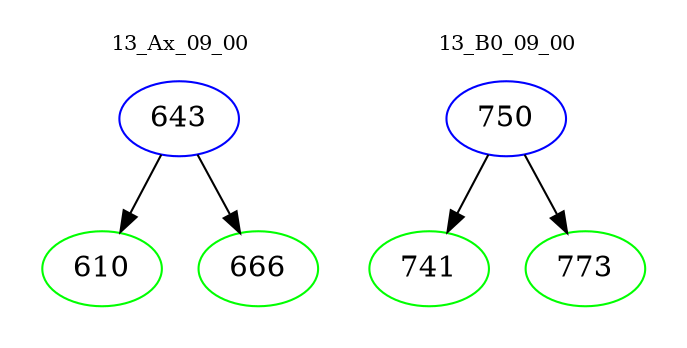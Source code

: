 digraph{
subgraph cluster_0 {
color = white
label = "13_Ax_09_00";
fontsize=10;
T0_643 [label="643", color="blue"]
T0_643 -> T0_610 [color="black"]
T0_610 [label="610", color="green"]
T0_643 -> T0_666 [color="black"]
T0_666 [label="666", color="green"]
}
subgraph cluster_1 {
color = white
label = "13_B0_09_00";
fontsize=10;
T1_750 [label="750", color="blue"]
T1_750 -> T1_741 [color="black"]
T1_741 [label="741", color="green"]
T1_750 -> T1_773 [color="black"]
T1_773 [label="773", color="green"]
}
}
